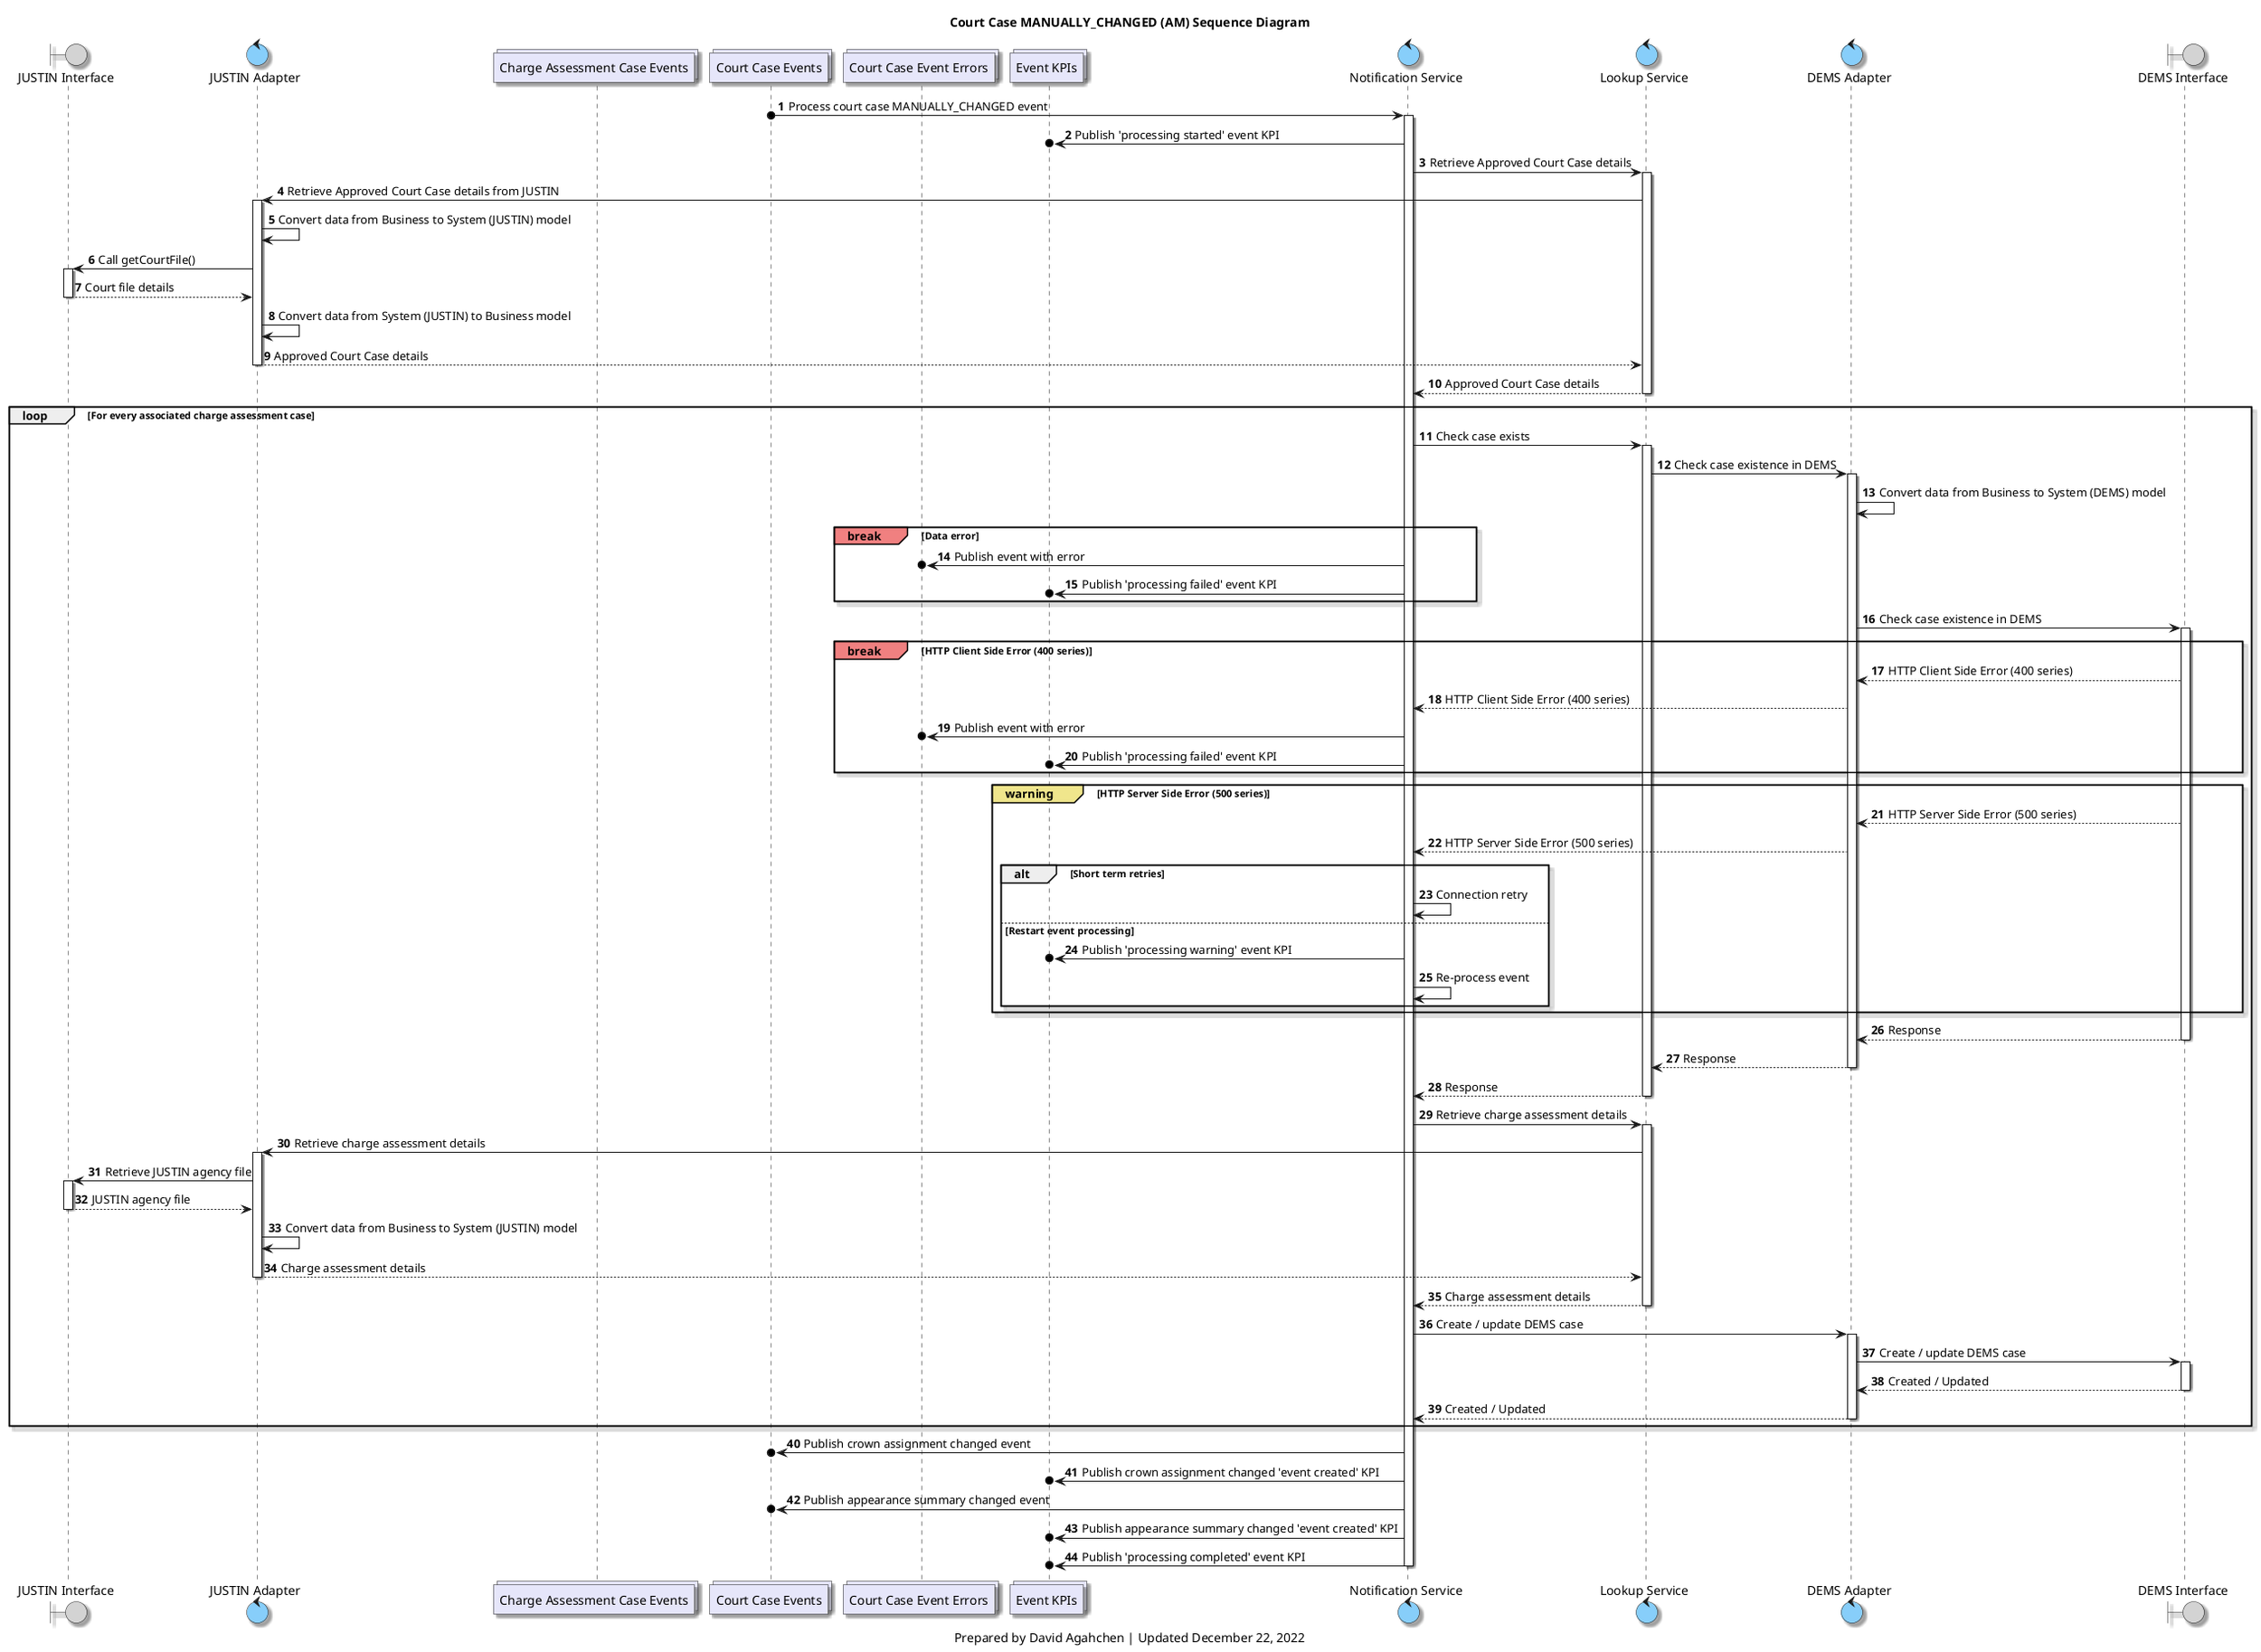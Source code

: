 @startuml
'hide footbox

skinparam Shadowing true
skinparam CollectionsBackgroundColor Lavender
skinparam ControlBackgroundColor LightSkyBlue
skinparam BoundaryBackgroundColor LightGrey


/' 
Available colours
https://plantuml-documentation.readthedocs.io/en/latest/formatting/color-names.html
'/

boundary j_interface as "JUSTIN Interface"
control j_adapter as "JUSTIN Adapter"
collections charge_assessment_cases_topic as "Charge Assessment Case Events"
collections approved_court_cases_topic as "Court Case Events"
collections errors_topic as "Court Case Event Errors"
collections kpis_topic as "Event KPIs"
control notification_service as "Notification Service"
control lookup_service as "Lookup Service"
control d_adapter as "DEMS Adapter"
boundary d_interface as "DEMS Interface"

title
Court Case MANUALLY_CHANGED (AM) Sequence Diagram
end title

autonumber

approved_court_cases_topic o-> notification_service: Process court case MANUALLY_CHANGED event
activate notification_service

notification_service ->o kpis_topic: Publish 'processing started' event KPI

notification_service -> lookup_service: Retrieve Approved Court Case details
activate lookup_service
lookup_service -> j_adapter: Retrieve Approved Court Case details from JUSTIN

activate j_adapter
j_adapter -> j_adapter: Convert data from Business to System (JUSTIN) model
j_adapter -> j_interface: Call getCourtFile()
activate j_interface
j_interface --> j_adapter: Court file details
deactivate j_interface
j_adapter -> j_adapter: Convert data from System (JUSTIN) to Business model
j_adapter --> lookup_service: Approved Court Case details
deactivate j_adapter

lookup_service --> notification_service: Approved Court Case details
deactivate lookup_service

loop For every associated charge assessment case
    notification_service -> lookup_service: Check case exists
    activate lookup_service

    lookup_service -> d_adapter: Check case existence in DEMS
    activate d_adapter
    d_adapter -> d_adapter: Convert data from Business to System (DEMS) model


    break#LightCoral Data error
        notification_service ->o errors_topic: Publish event with error
        notification_service ->o kpis_topic: Publish 'processing failed' event KPI
    end break

    d_adapter -> d_interface: Check case existence in DEMS
    activate d_interface

    break#LightCoral HTTP Client Side Error (400 series)
        d_interface --> d_adapter: HTTP Client Side Error (400 series)
        d_adapter --> notification_service: HTTP Client Side Error (400 series)
        notification_service ->o errors_topic: Publish event with error
        notification_service ->o kpis_topic: Publish 'processing failed' event KPI
    end break

    group#Khaki warning [HTTP Server Side Error (500 series)]
        d_interface --> d_adapter: HTTP Server Side Error (500 series)
        d_adapter --> notification_service: HTTP Server Side Error (500 series)
        alt Short term retries
            notification_service -> notification_service: Connection retry
        else Restart event processing
            notification_service ->o kpis_topic: Publish 'processing warning' event KPI
            notification_service -> notification_service: Re-process event
        end
    end group

    d_interface --> d_adapter: Response
    deactivate d_interface
    d_adapter --> lookup_service: Response
    deactivate d_adapter
    lookup_service --> notification_service: Response
    deactivate lookup_service


    notification_service -> lookup_service: Retrieve charge assessment details
    activate lookup_service
    lookup_service -> j_adapter: Retrieve charge assessment details
    activate j_adapter
    j_adapter -> j_interface: Retrieve JUSTIN agency file
    activate j_interface
    j_interface --> j_adapter: JUSTIN agency file
    deactivate j_interface
    j_adapter -> j_adapter: Convert data from Business to System (JUSTIN) model
    j_adapter --> lookup_service: Charge assessment details
    deactivate j_adapter
    lookup_service --> notification_service: Charge assessment details
    deactivate lookup_service

    notification_service -> d_adapter: Create / update DEMS case
    activate d_adapter
    d_adapter -> d_interface: Create / update DEMS case
    activate d_interface
    d_interface --> d_adapter: Created / Updated
    deactivate d_interface
    d_adapter --> notification_service: Created / Updated
    deactivate d_adapter
end loop

notification_service ->o approved_court_cases_topic: Publish crown assignment changed event 
notification_service ->o kpis_topic: Publish crown assignment changed 'event created' KPI
notification_service ->o approved_court_cases_topic: Publish appearance summary changed event 
notification_service ->o kpis_topic: Publish appearance summary changed 'event created' KPI

notification_service ->o kpis_topic: Publish 'processing completed' event KPI

deactivate notification_service

caption
Prepared by David Agahchen | Updated December 22, 2022
end caption
@enduml